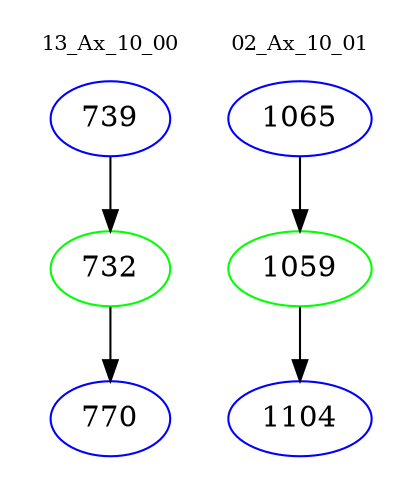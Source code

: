 digraph{
subgraph cluster_0 {
color = white
label = "13_Ax_10_00";
fontsize=10;
T0_739 [label="739", color="blue"]
T0_739 -> T0_732 [color="black"]
T0_732 [label="732", color="green"]
T0_732 -> T0_770 [color="black"]
T0_770 [label="770", color="blue"]
}
subgraph cluster_1 {
color = white
label = "02_Ax_10_01";
fontsize=10;
T1_1065 [label="1065", color="blue"]
T1_1065 -> T1_1059 [color="black"]
T1_1059 [label="1059", color="green"]
T1_1059 -> T1_1104 [color="black"]
T1_1104 [label="1104", color="blue"]
}
}
